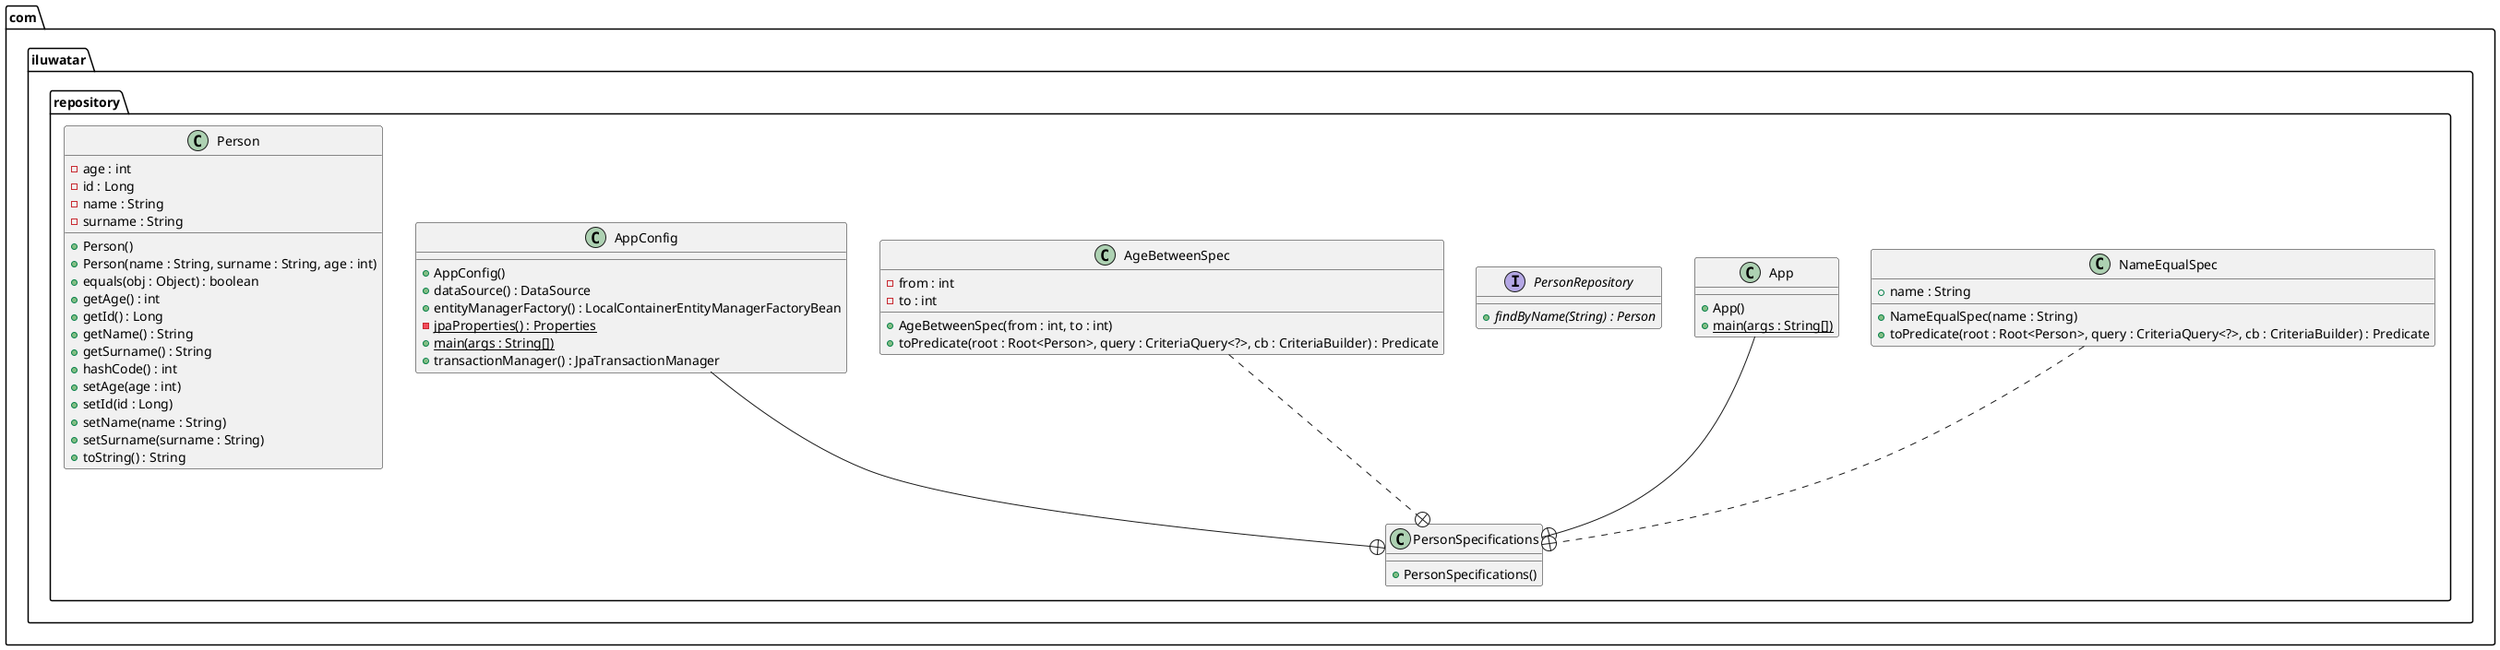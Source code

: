 @startuml
package com.iluwatar.repository {
  class PersonSpecifications {
    + PersonSpecifications()
  }
  class NameEqualSpec {
    + name : String
    + NameEqualSpec(name : String)
    + toPredicate(root : Root<Person>, query : CriteriaQuery<?>, cb : CriteriaBuilder) : Predicate
  }
  class App {
    + App()
    + main(args : String[]) {static}
  }
  interface PersonRepository {
    + findByName(String) : Person {abstract}
  }
  class AgeBetweenSpec {
    - from : int
    - to : int
    + AgeBetweenSpec(from : int, to : int)
    + toPredicate(root : Root<Person>, query : CriteriaQuery<?>, cb : CriteriaBuilder) : Predicate
  }
  class AppConfig {
    + AppConfig()
    + dataSource() : DataSource
    + entityManagerFactory() : LocalContainerEntityManagerFactoryBean
    - jpaProperties() : Properties {static}
    + main(args : String[]) {static}
    + transactionManager() : JpaTransactionManager
  }
  class Person {
    - age : int
    - id : Long
    - name : String
    - surname : String
    + Person()
    + Person(name : String, surname : String, age : int)
    + equals(obj : Object) : boolean
    + getAge() : int
    + getId() : Long
    + getName() : String
    + getSurname() : String
    + hashCode() : int
    + setAge(age : int)
    + setId(id : Long)
    + setName(name : String)
    + setSurname(surname : String)
    + toString() : String
  }
}
App --+ PersonSpecifications
AppConfig --+ PersonSpecifications
NameEqualSpec ..+ PersonSpecifications
AgeBetweenSpec ..+ PersonSpecifications
@enduml